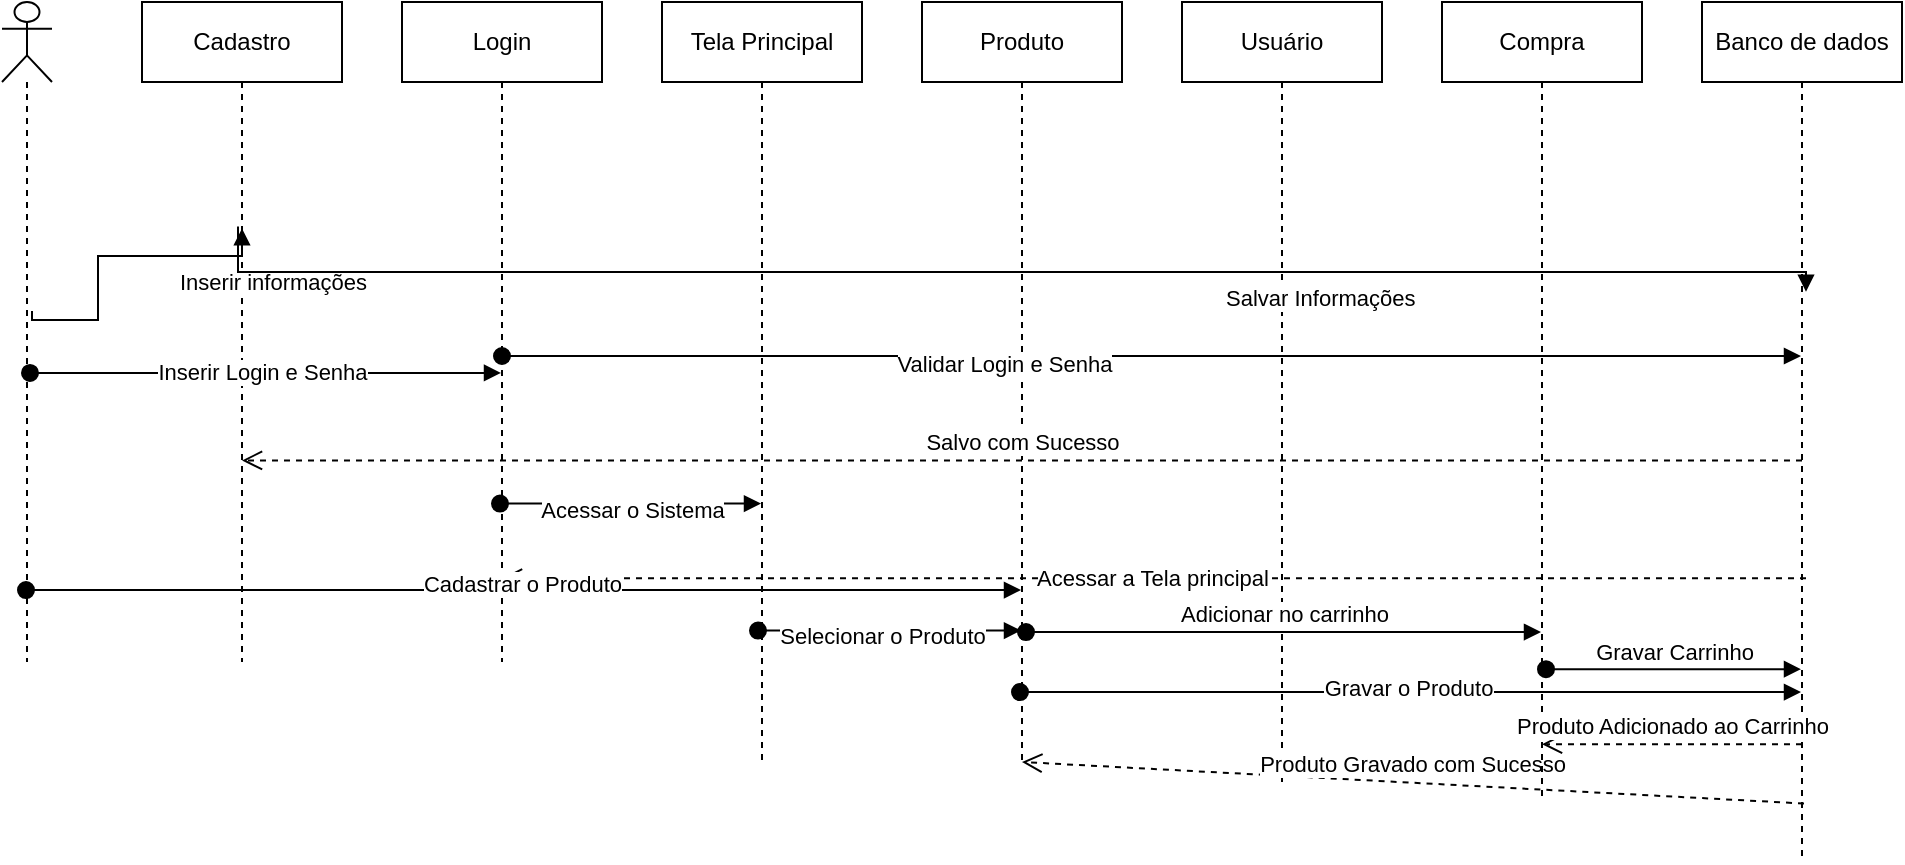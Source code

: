 <mxfile version="28.0.7">
  <diagram name="Página-1" id="K4yDZ4bxQxbFJaF5C7oC">
    <mxGraphModel dx="1402" dy="779" grid="1" gridSize="10" guides="1" tooltips="1" connect="1" arrows="1" fold="1" page="1" pageScale="1" pageWidth="827" pageHeight="1169" math="0" shadow="0">
      <root>
        <mxCell id="0" />
        <mxCell id="1" parent="0" />
        <mxCell id="lWgoBM6fEP-1528umcI2-5" value="Cadastro" style="shape=umlLifeline;perimeter=lifelinePerimeter;whiteSpace=wrap;html=1;container=1;dropTarget=0;collapsible=0;recursiveResize=0;outlineConnect=0;portConstraint=eastwest;newEdgeStyle={&quot;curved&quot;:0,&quot;rounded&quot;:0};" vertex="1" parent="1">
          <mxGeometry x="90" y="80" width="100" height="330" as="geometry" />
        </mxCell>
        <mxCell id="lWgoBM6fEP-1528umcI2-6" value="Login" style="shape=umlLifeline;perimeter=lifelinePerimeter;whiteSpace=wrap;html=1;container=1;dropTarget=0;collapsible=0;recursiveResize=0;outlineConnect=0;portConstraint=eastwest;newEdgeStyle={&quot;curved&quot;:0,&quot;rounded&quot;:0};" vertex="1" parent="1">
          <mxGeometry x="220" y="80" width="100" height="330" as="geometry" />
        </mxCell>
        <mxCell id="lWgoBM6fEP-1528umcI2-7" value="Tela Principal" style="shape=umlLifeline;perimeter=lifelinePerimeter;whiteSpace=wrap;html=1;container=1;dropTarget=0;collapsible=0;recursiveResize=0;outlineConnect=0;portConstraint=eastwest;newEdgeStyle={&quot;curved&quot;:0,&quot;rounded&quot;:0};" vertex="1" parent="1">
          <mxGeometry x="350" y="80" width="100" height="380" as="geometry" />
        </mxCell>
        <mxCell id="lWgoBM6fEP-1528umcI2-8" value="Produto" style="shape=umlLifeline;perimeter=lifelinePerimeter;whiteSpace=wrap;html=1;container=1;dropTarget=0;collapsible=0;recursiveResize=0;outlineConnect=0;portConstraint=eastwest;newEdgeStyle={&quot;curved&quot;:0,&quot;rounded&quot;:0};" vertex="1" parent="1">
          <mxGeometry x="480" y="80" width="100" height="380" as="geometry" />
        </mxCell>
        <mxCell id="lWgoBM6fEP-1528umcI2-9" value="Usuário" style="shape=umlLifeline;perimeter=lifelinePerimeter;whiteSpace=wrap;html=1;container=1;dropTarget=0;collapsible=0;recursiveResize=0;outlineConnect=0;portConstraint=eastwest;newEdgeStyle={&quot;curved&quot;:0,&quot;rounded&quot;:0};" vertex="1" parent="1">
          <mxGeometry x="610" y="80" width="100" height="390" as="geometry" />
        </mxCell>
        <mxCell id="lWgoBM6fEP-1528umcI2-10" value="Banco de dados" style="shape=umlLifeline;perimeter=lifelinePerimeter;whiteSpace=wrap;html=1;container=1;dropTarget=0;collapsible=0;recursiveResize=0;outlineConnect=0;portConstraint=eastwest;newEdgeStyle={&quot;curved&quot;:0,&quot;rounded&quot;:0};" vertex="1" parent="1">
          <mxGeometry x="870" y="80" width="100" height="430" as="geometry" />
        </mxCell>
        <mxCell id="lWgoBM6fEP-1528umcI2-13" value="" style="shape=umlLifeline;perimeter=lifelinePerimeter;whiteSpace=wrap;html=1;container=1;dropTarget=0;collapsible=0;recursiveResize=0;outlineConnect=0;portConstraint=eastwest;newEdgeStyle={&quot;curved&quot;:0,&quot;rounded&quot;:0};participant=umlActor;" vertex="1" parent="1">
          <mxGeometry x="20" y="80" width="25" height="330" as="geometry" />
        </mxCell>
        <mxCell id="lWgoBM6fEP-1528umcI2-14" value="Inserir informações" style="endArrow=block;endFill=1;html=1;edgeStyle=orthogonalEdgeStyle;align=left;verticalAlign=top;rounded=0;exitX=0.6;exitY=0.468;exitDx=0;exitDy=0;exitPerimeter=0;entryX=0.5;entryY=0.343;entryDx=0;entryDy=0;entryPerimeter=0;" edge="1" parent="1" source="lWgoBM6fEP-1528umcI2-13" target="lWgoBM6fEP-1528umcI2-5">
          <mxGeometry x="0.395" relative="1" as="geometry">
            <mxPoint x="330" y="400" as="sourcePoint" />
            <mxPoint x="490" y="400" as="targetPoint" />
            <Array as="points">
              <mxPoint x="35" y="239" />
              <mxPoint x="68" y="239" />
              <mxPoint x="68" y="207" />
            </Array>
            <mxPoint as="offset" />
          </mxGeometry>
        </mxCell>
        <mxCell id="lWgoBM6fEP-1528umcI2-16" value="Salvar Informações" style="endArrow=block;endFill=1;html=1;edgeStyle=orthogonalEdgeStyle;align=left;verticalAlign=top;rounded=0;exitX=0.48;exitY=0.34;exitDx=0;exitDy=0;exitPerimeter=0;entryX=0.52;entryY=0.337;entryDx=0;entryDy=0;entryPerimeter=0;" edge="1" parent="1" source="lWgoBM6fEP-1528umcI2-5" target="lWgoBM6fEP-1528umcI2-10">
          <mxGeometry x="0.261" relative="1" as="geometry">
            <mxPoint x="330" y="400" as="sourcePoint" />
            <mxPoint x="490" y="400" as="targetPoint" />
            <Array as="points">
              <mxPoint x="138" y="215" />
            </Array>
            <mxPoint as="offset" />
          </mxGeometry>
        </mxCell>
        <mxCell id="lWgoBM6fEP-1528umcI2-18" value="Salvo com Sucesso" style="html=1;verticalAlign=bottom;endArrow=open;dashed=1;endSize=8;curved=0;rounded=0;exitX=0.5;exitY=0.533;exitDx=0;exitDy=0;exitPerimeter=0;" edge="1" parent="1" source="lWgoBM6fEP-1528umcI2-10" target="lWgoBM6fEP-1528umcI2-5">
          <mxGeometry relative="1" as="geometry">
            <mxPoint x="450" y="400" as="sourcePoint" />
            <mxPoint x="370" y="400" as="targetPoint" />
          </mxGeometry>
        </mxCell>
        <mxCell id="lWgoBM6fEP-1528umcI2-19" value="Inserir Login e Senha" style="html=1;verticalAlign=bottom;startArrow=oval;startFill=1;endArrow=block;startSize=8;curved=0;rounded=0;exitX=0.56;exitY=0.562;exitDx=0;exitDy=0;exitPerimeter=0;" edge="1" parent="1" source="lWgoBM6fEP-1528umcI2-13" target="lWgoBM6fEP-1528umcI2-6">
          <mxGeometry x="-0.015" y="-9" width="60" relative="1" as="geometry">
            <mxPoint x="380" y="400" as="sourcePoint" />
            <mxPoint x="440" y="400" as="targetPoint" />
            <mxPoint as="offset" />
          </mxGeometry>
        </mxCell>
        <mxCell id="lWgoBM6fEP-1528umcI2-20" value="Validar Login e Senha" style="html=1;verticalAlign=bottom;startArrow=oval;startFill=1;endArrow=block;startSize=8;curved=0;rounded=0;" edge="1" parent="1" source="lWgoBM6fEP-1528umcI2-6" target="lWgoBM6fEP-1528umcI2-10">
          <mxGeometry x="-0.228" y="-13" width="60" relative="1" as="geometry">
            <mxPoint x="380" y="400" as="sourcePoint" />
            <mxPoint x="440" y="400" as="targetPoint" />
            <Array as="points">
              <mxPoint x="410" y="257" />
            </Array>
            <mxPoint as="offset" />
          </mxGeometry>
        </mxCell>
        <mxCell id="lWgoBM6fEP-1528umcI2-21" value="Acessar a Tela principal" style="html=1;verticalAlign=bottom;endArrow=open;dashed=1;endSize=8;curved=0;rounded=0;exitX=0.52;exitY=0.67;exitDx=0;exitDy=0;exitPerimeter=0;" edge="1" parent="1" source="lWgoBM6fEP-1528umcI2-10" target="lWgoBM6fEP-1528umcI2-6">
          <mxGeometry x="0.003" y="9" relative="1" as="geometry">
            <mxPoint x="710" y="400" as="sourcePoint" />
            <mxPoint x="630" y="400" as="targetPoint" />
            <mxPoint as="offset" />
          </mxGeometry>
        </mxCell>
        <mxCell id="lWgoBM6fEP-1528umcI2-22" value="Acessar o Sistema" style="html=1;verticalAlign=bottom;startArrow=oval;startFill=1;endArrow=block;startSize=8;curved=0;rounded=0;exitX=0.49;exitY=0.76;exitDx=0;exitDy=0;exitPerimeter=0;" edge="1" parent="1" source="lWgoBM6fEP-1528umcI2-6" target="lWgoBM6fEP-1528umcI2-7">
          <mxGeometry x="0.006" y="-12" width="60" relative="1" as="geometry">
            <mxPoint x="640" y="400" as="sourcePoint" />
            <mxPoint x="700" y="400" as="targetPoint" />
            <mxPoint as="offset" />
          </mxGeometry>
        </mxCell>
        <mxCell id="lWgoBM6fEP-1528umcI2-23" value="Selecionar o Produto" style="html=1;verticalAlign=bottom;startArrow=oval;startFill=1;endArrow=block;startSize=8;curved=0;rounded=0;exitX=0.48;exitY=0.827;exitDx=0;exitDy=0;exitPerimeter=0;" edge="1" parent="1" source="lWgoBM6fEP-1528umcI2-7" target="lWgoBM6fEP-1528umcI2-8">
          <mxGeometry x="-0.057" y="-12" width="60" relative="1" as="geometry">
            <mxPoint x="640" y="400" as="sourcePoint" />
            <mxPoint x="700" y="400" as="targetPoint" />
            <mxPoint as="offset" />
          </mxGeometry>
        </mxCell>
        <mxCell id="lWgoBM6fEP-1528umcI2-24" value="Cadastrar o Produto" style="html=1;verticalAlign=bottom;startArrow=oval;startFill=1;endArrow=block;startSize=8;curved=0;rounded=0;exitX=0.48;exitY=0.891;exitDx=0;exitDy=0;exitPerimeter=0;" edge="1" parent="1" source="lWgoBM6fEP-1528umcI2-13" target="lWgoBM6fEP-1528umcI2-8">
          <mxGeometry x="-0.003" y="-6" width="60" relative="1" as="geometry">
            <mxPoint x="640" y="400" as="sourcePoint" />
            <mxPoint x="700" y="400" as="targetPoint" />
            <mxPoint as="offset" />
          </mxGeometry>
        </mxCell>
        <mxCell id="lWgoBM6fEP-1528umcI2-25" value="Gravar o Produto" style="html=1;verticalAlign=bottom;startArrow=oval;startFill=1;endArrow=block;startSize=8;curved=0;rounded=0;exitX=0.49;exitY=0.908;exitDx=0;exitDy=0;exitPerimeter=0;" edge="1" parent="1" source="lWgoBM6fEP-1528umcI2-8" target="lWgoBM6fEP-1528umcI2-10">
          <mxGeometry x="-0.01" y="-7" width="60" relative="1" as="geometry">
            <mxPoint x="640" y="320" as="sourcePoint" />
            <mxPoint x="700" y="320" as="targetPoint" />
            <mxPoint as="offset" />
          </mxGeometry>
        </mxCell>
        <mxCell id="lWgoBM6fEP-1528umcI2-26" value="Produto Gravado com Sucesso" style="html=1;verticalAlign=bottom;endArrow=open;dashed=1;endSize=8;curved=0;rounded=0;exitX=0.51;exitY=0.932;exitDx=0;exitDy=0;exitPerimeter=0;" edge="1" parent="1" source="lWgoBM6fEP-1528umcI2-10" target="lWgoBM6fEP-1528umcI2-8">
          <mxGeometry relative="1" as="geometry">
            <mxPoint x="710" y="320" as="sourcePoint" />
            <mxPoint x="630" y="320" as="targetPoint" />
          </mxGeometry>
        </mxCell>
        <mxCell id="lWgoBM6fEP-1528umcI2-27" value="Compra" style="shape=umlLifeline;perimeter=lifelinePerimeter;whiteSpace=wrap;html=1;container=1;dropTarget=0;collapsible=0;recursiveResize=0;outlineConnect=0;portConstraint=eastwest;newEdgeStyle={&quot;curved&quot;:0,&quot;rounded&quot;:0};" vertex="1" parent="1">
          <mxGeometry x="740" y="80" width="100" height="400" as="geometry" />
        </mxCell>
        <mxCell id="lWgoBM6fEP-1528umcI2-28" value="Adicionar no carrinho" style="html=1;verticalAlign=bottom;startArrow=oval;startFill=1;endArrow=block;startSize=8;curved=0;rounded=0;exitX=0.52;exitY=0.829;exitDx=0;exitDy=0;exitPerimeter=0;" edge="1" parent="1" source="lWgoBM6fEP-1528umcI2-8" target="lWgoBM6fEP-1528umcI2-27">
          <mxGeometry width="60" relative="1" as="geometry">
            <mxPoint x="640" y="320" as="sourcePoint" />
            <mxPoint x="700" y="320" as="targetPoint" />
          </mxGeometry>
        </mxCell>
        <mxCell id="lWgoBM6fEP-1528umcI2-29" value="Gravar Carrinho" style="html=1;verticalAlign=bottom;startArrow=oval;startFill=1;endArrow=block;startSize=8;curved=0;rounded=0;exitX=0.52;exitY=0.834;exitDx=0;exitDy=0;exitPerimeter=0;" edge="1" parent="1" source="lWgoBM6fEP-1528umcI2-27" target="lWgoBM6fEP-1528umcI2-10">
          <mxGeometry width="60" relative="1" as="geometry">
            <mxPoint x="640" y="320" as="sourcePoint" />
            <mxPoint x="700" y="320" as="targetPoint" />
            <Array as="points" />
          </mxGeometry>
        </mxCell>
        <mxCell id="lWgoBM6fEP-1528umcI2-30" value="Produto Adicionado ao Carrinho" style="html=1;verticalAlign=bottom;endArrow=open;dashed=1;endSize=8;curved=0;rounded=0;exitX=0.5;exitY=0.863;exitDx=0;exitDy=0;exitPerimeter=0;" edge="1" parent="1" source="lWgoBM6fEP-1528umcI2-10" target="lWgoBM6fEP-1528umcI2-27">
          <mxGeometry relative="1" as="geometry">
            <mxPoint x="710" y="320" as="sourcePoint" />
            <mxPoint x="630" y="320" as="targetPoint" />
          </mxGeometry>
        </mxCell>
      </root>
    </mxGraphModel>
  </diagram>
</mxfile>
